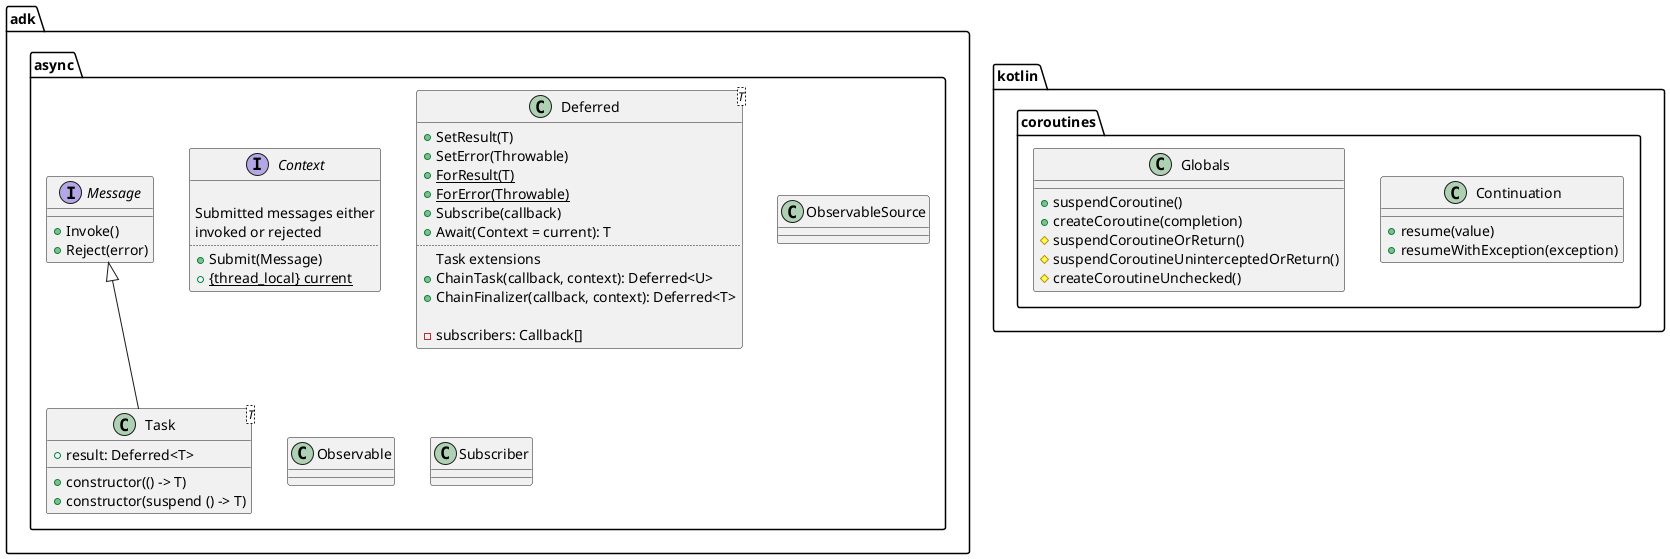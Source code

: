 @startuml

package adk.async {

interface Message {

+Invoke()
+Reject(error)

}

interface Context {

Submitted messages either
invoked or rejected
..
+Submit(Message)
+{static}{thread_local} current
}

Message <|-- Task
class Task<T> {
    +constructor(() -> T)
    +constructor(suspend () -> T)
    +result: Deferred<T>
}


class Deferred<T> {
    +SetResult(T)
    +SetError(Throwable)
    +{static}ForResult(T)
    +{static}ForError(Throwable)
    +Subscribe(callback)
    +Await(Context = current): T
    ..
    Task extensions
    +ChainTask(callback, context): Deferred<U>
    +ChainFinalizer(callback, context): Deferred<T>

    {field}-subscribers: Callback[]
}

class ObservableSource {
}

class Observable {
}

class Subscriber {
}

}

package kotlin.coroutines {

class Continuation {
    +resume(value)
    +resumeWithException(exception)
}

class Globals {
    +suspendCoroutine()
    +createCoroutine(completion)
    #suspendCoroutineOrReturn()
    #suspendCoroutineUninterceptedOrReturn()
    #createCoroutineUnchecked()
}

}

@enduml
